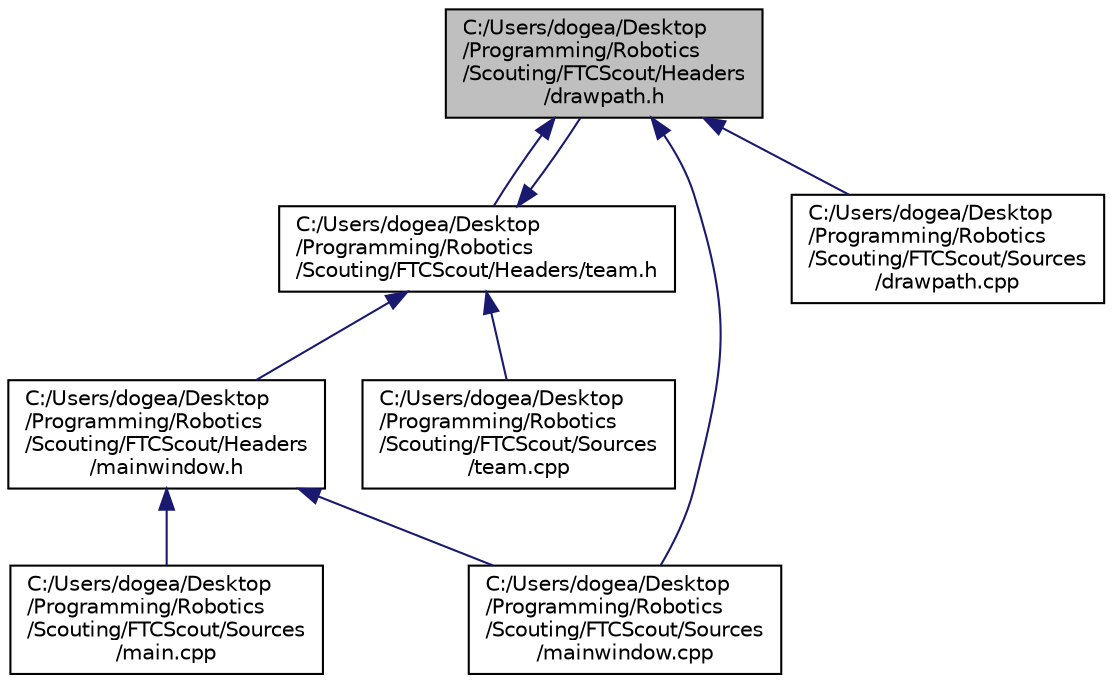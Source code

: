 digraph "C:/Users/dogea/Desktop/Programming/Robotics/Scouting/FTCScout/Headers/drawpath.h"
{
  edge [fontname="Helvetica",fontsize="10",labelfontname="Helvetica",labelfontsize="10"];
  node [fontname="Helvetica",fontsize="10",shape=record];
  Node9 [label="C:/Users/dogea/Desktop\l/Programming/Robotics\l/Scouting/FTCScout/Headers\l/drawpath.h",height=0.2,width=0.4,color="black", fillcolor="grey75", style="filled", fontcolor="black"];
  Node9 -> Node10 [dir="back",color="midnightblue",fontsize="10",style="solid",fontname="Helvetica"];
  Node10 [label="C:/Users/dogea/Desktop\l/Programming/Robotics\l/Scouting/FTCScout/Headers/team.h",height=0.2,width=0.4,color="black", fillcolor="white", style="filled",URL="$team_8h.html"];
  Node10 -> Node9 [dir="back",color="midnightblue",fontsize="10",style="solid",fontname="Helvetica"];
  Node10 -> Node11 [dir="back",color="midnightblue",fontsize="10",style="solid",fontname="Helvetica"];
  Node11 [label="C:/Users/dogea/Desktop\l/Programming/Robotics\l/Scouting/FTCScout/Headers\l/mainwindow.h",height=0.2,width=0.4,color="black", fillcolor="white", style="filled",URL="$mainwindow_8h.html"];
  Node11 -> Node12 [dir="back",color="midnightblue",fontsize="10",style="solid",fontname="Helvetica"];
  Node12 [label="C:/Users/dogea/Desktop\l/Programming/Robotics\l/Scouting/FTCScout/Sources\l/main.cpp",height=0.2,width=0.4,color="black", fillcolor="white", style="filled",URL="$main_8cpp.html"];
  Node11 -> Node13 [dir="back",color="midnightblue",fontsize="10",style="solid",fontname="Helvetica"];
  Node13 [label="C:/Users/dogea/Desktop\l/Programming/Robotics\l/Scouting/FTCScout/Sources\l/mainwindow.cpp",height=0.2,width=0.4,color="black", fillcolor="white", style="filled",URL="$mainwindow_8cpp.html"];
  Node10 -> Node14 [dir="back",color="midnightblue",fontsize="10",style="solid",fontname="Helvetica"];
  Node14 [label="C:/Users/dogea/Desktop\l/Programming/Robotics\l/Scouting/FTCScout/Sources\l/team.cpp",height=0.2,width=0.4,color="black", fillcolor="white", style="filled",URL="$team_8cpp.html"];
  Node9 -> Node15 [dir="back",color="midnightblue",fontsize="10",style="solid",fontname="Helvetica"];
  Node15 [label="C:/Users/dogea/Desktop\l/Programming/Robotics\l/Scouting/FTCScout/Sources\l/drawpath.cpp",height=0.2,width=0.4,color="black", fillcolor="white", style="filled",URL="$drawpath_8cpp.html"];
  Node9 -> Node13 [dir="back",color="midnightblue",fontsize="10",style="solid",fontname="Helvetica"];
}
